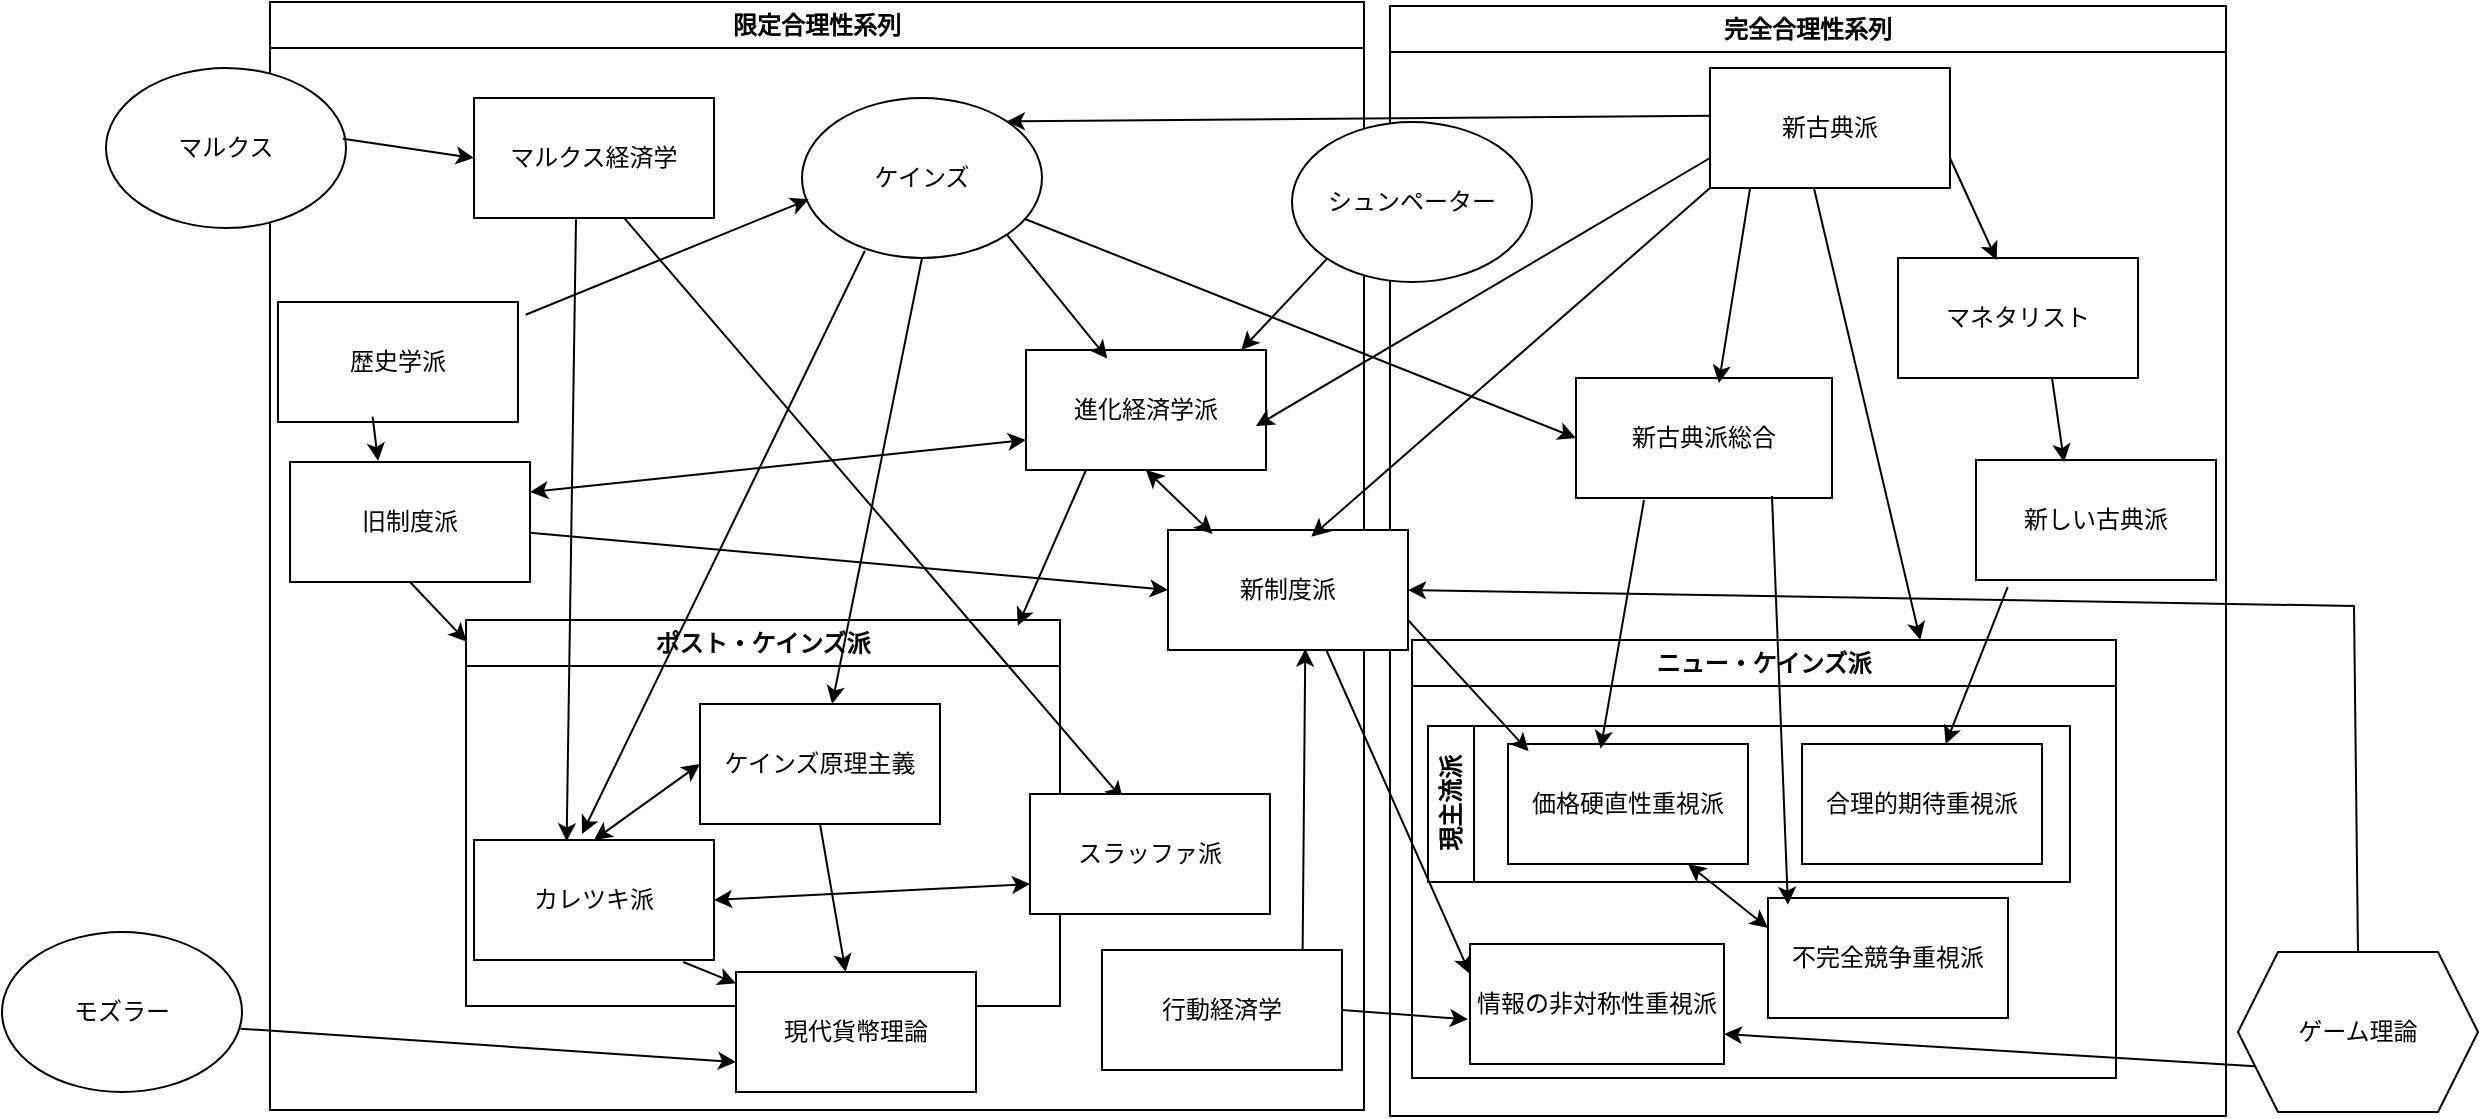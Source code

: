<mxfile version="26.0.15">
  <diagram name="ページ1" id="boBP_XGhJ_DgbDZFJ40Q">
    <mxGraphModel dx="2110" dy="948" grid="0" gridSize="10" guides="1" tooltips="1" connect="1" arrows="1" fold="1" page="0" pageScale="1" pageWidth="827" pageHeight="1169" math="0" shadow="0">
      <root>
        <mxCell id="0" />
        <mxCell id="1" parent="0" />
        <mxCell id="AHDUkJMj8YiW-9V-rh8S-30" value="ポスト・ケインズ派" style="swimlane;whiteSpace=wrap;html=1;" parent="1" vertex="1">
          <mxGeometry x="-375" y="216" width="297" height="193" as="geometry" />
        </mxCell>
        <mxCell id="AHDUkJMj8YiW-9V-rh8S-4" value="ケインズ原理主義" style="rounded=0;whiteSpace=wrap;html=1;" parent="AHDUkJMj8YiW-9V-rh8S-30" vertex="1">
          <mxGeometry x="117" y="42" width="120" height="60" as="geometry" />
        </mxCell>
        <mxCell id="AHDUkJMj8YiW-9V-rh8S-34" value="カレツキ派" style="rounded=0;whiteSpace=wrap;html=1;" parent="AHDUkJMj8YiW-9V-rh8S-30" vertex="1">
          <mxGeometry x="4" y="110" width="120" height="60" as="geometry" />
        </mxCell>
        <mxCell id="AHDUkJMj8YiW-9V-rh8S-49" value="" style="endArrow=classic;startArrow=classic;html=1;rounded=0;entryX=0;entryY=0.5;entryDx=0;entryDy=0;exitX=0.5;exitY=0;exitDx=0;exitDy=0;" parent="AHDUkJMj8YiW-9V-rh8S-30" source="AHDUkJMj8YiW-9V-rh8S-34" target="AHDUkJMj8YiW-9V-rh8S-4" edge="1">
          <mxGeometry width="50" height="50" relative="1" as="geometry">
            <mxPoint x="163" y="67" as="sourcePoint" />
            <mxPoint x="566" y="-23" as="targetPoint" />
          </mxGeometry>
        </mxCell>
        <mxCell id="AHDUkJMj8YiW-9V-rh8S-65" value="限定合理性系列" style="swimlane;whiteSpace=wrap;html=1;" parent="1" vertex="1">
          <mxGeometry x="-473" y="-93" width="547" height="554" as="geometry" />
        </mxCell>
        <mxCell id="AHDUkJMj8YiW-9V-rh8S-7" value="マルクス経済学" style="rounded=0;whiteSpace=wrap;html=1;" parent="AHDUkJMj8YiW-9V-rh8S-65" vertex="1">
          <mxGeometry x="102" y="48" width="120" height="60" as="geometry" />
        </mxCell>
        <mxCell id="AHDUkJMj8YiW-9V-rh8S-68" value="" style="endArrow=classic;html=1;rounded=0;entryX=0.388;entryY=0.047;entryDx=0;entryDy=0;exitX=0.628;exitY=1.006;exitDx=0;exitDy=0;exitPerimeter=0;entryPerimeter=0;" parent="AHDUkJMj8YiW-9V-rh8S-65" source="AHDUkJMj8YiW-9V-rh8S-7" target="AHDUkJMj8YiW-9V-rh8S-43" edge="1">
          <mxGeometry width="50" height="50" relative="1" as="geometry">
            <mxPoint x="-141" y="293" as="sourcePoint" />
            <mxPoint x="-91" y="243" as="targetPoint" />
          </mxGeometry>
        </mxCell>
        <mxCell id="AHDUkJMj8YiW-9V-rh8S-3" value="旧制度派" style="rounded=0;whiteSpace=wrap;html=1;" parent="AHDUkJMj8YiW-9V-rh8S-65" vertex="1">
          <mxGeometry x="10" y="230" width="120" height="60" as="geometry" />
        </mxCell>
        <mxCell id="VeQA7fgHVSpjSWg_4I_0-2" value="行動経済学" style="rounded=0;whiteSpace=wrap;html=1;" parent="AHDUkJMj8YiW-9V-rh8S-65" vertex="1">
          <mxGeometry x="416" y="474" width="120" height="60" as="geometry" />
        </mxCell>
        <mxCell id="AHDUkJMj8YiW-9V-rh8S-43" value="スラッファ派" style="rounded=0;whiteSpace=wrap;html=1;" parent="AHDUkJMj8YiW-9V-rh8S-65" vertex="1">
          <mxGeometry x="380" y="396" width="120" height="60" as="geometry" />
        </mxCell>
        <mxCell id="AHDUkJMj8YiW-9V-rh8S-8" value="進化経済学派" style="rounded=0;whiteSpace=wrap;html=1;" parent="AHDUkJMj8YiW-9V-rh8S-65" vertex="1">
          <mxGeometry x="378" y="174" width="120" height="60" as="geometry" />
        </mxCell>
        <mxCell id="AHDUkJMj8YiW-9V-rh8S-61" value="" style="endArrow=classic;startArrow=classic;html=1;rounded=0;entryX=0;entryY=0.75;entryDx=0;entryDy=0;exitX=1;exitY=0.25;exitDx=0;exitDy=0;" parent="AHDUkJMj8YiW-9V-rh8S-65" source="AHDUkJMj8YiW-9V-rh8S-3" target="AHDUkJMj8YiW-9V-rh8S-8" edge="1">
          <mxGeometry width="50" height="50" relative="1" as="geometry">
            <mxPoint x="194" y="254" as="sourcePoint" />
            <mxPoint x="681" y="183" as="targetPoint" />
          </mxGeometry>
        </mxCell>
        <mxCell id="uoVccDKrm7SZrwwqsDwe-2" value="" style="endArrow=classic;html=1;rounded=0;exitX=0;exitY=0.75;exitDx=0;exitDy=0;" parent="AHDUkJMj8YiW-9V-rh8S-65" source="AHDUkJMj8YiW-9V-rh8S-1" edge="1">
          <mxGeometry width="50" height="50" relative="1" as="geometry">
            <mxPoint x="443" y="262" as="sourcePoint" />
            <mxPoint x="493" y="212" as="targetPoint" />
          </mxGeometry>
        </mxCell>
        <mxCell id="AHDUkJMj8YiW-9V-rh8S-5" value="ケインズ" style="ellipse;whiteSpace=wrap;html=1;" parent="1" vertex="1">
          <mxGeometry x="-207" y="-45" width="120" height="80" as="geometry" />
        </mxCell>
        <mxCell id="AHDUkJMj8YiW-9V-rh8S-9" value="歴史学派" style="rounded=0;whiteSpace=wrap;html=1;" parent="1" vertex="1">
          <mxGeometry x="-469" y="57" width="120" height="60" as="geometry" />
        </mxCell>
        <mxCell id="AHDUkJMj8YiW-9V-rh8S-14" value="完全合理性系列" style="swimlane;whiteSpace=wrap;html=1;" parent="1" vertex="1">
          <mxGeometry x="87" y="-91" width="418" height="555" as="geometry" />
        </mxCell>
        <mxCell id="AHDUkJMj8YiW-9V-rh8S-15" value="ニュー・ケインズ派" style="swimlane;whiteSpace=wrap;html=1;" parent="AHDUkJMj8YiW-9V-rh8S-14" vertex="1">
          <mxGeometry x="11" y="317" width="352" height="219" as="geometry" />
        </mxCell>
        <mxCell id="AHDUkJMj8YiW-9V-rh8S-18" value="不完全競争重視派" style="rounded=0;whiteSpace=wrap;html=1;" parent="AHDUkJMj8YiW-9V-rh8S-15" vertex="1">
          <mxGeometry x="178" y="129" width="120" height="60" as="geometry" />
        </mxCell>
        <mxCell id="AHDUkJMj8YiW-9V-rh8S-19" value="現主流派" style="swimlane;horizontal=0;whiteSpace=wrap;html=1;" parent="AHDUkJMj8YiW-9V-rh8S-15" vertex="1">
          <mxGeometry x="8" y="43" width="321" height="78" as="geometry" />
        </mxCell>
        <mxCell id="AHDUkJMj8YiW-9V-rh8S-16" value="合理的期待重視派" style="rounded=0;whiteSpace=wrap;html=1;" parent="AHDUkJMj8YiW-9V-rh8S-19" vertex="1">
          <mxGeometry x="187" y="9" width="120" height="60" as="geometry" />
        </mxCell>
        <mxCell id="AHDUkJMj8YiW-9V-rh8S-12" value="価格硬直性重視派" style="rounded=0;whiteSpace=wrap;html=1;" parent="AHDUkJMj8YiW-9V-rh8S-19" vertex="1">
          <mxGeometry x="40" y="9" width="120" height="60" as="geometry" />
        </mxCell>
        <mxCell id="AHDUkJMj8YiW-9V-rh8S-53" value="" style="endArrow=classic;startArrow=classic;html=1;rounded=0;entryX=0.75;entryY=1;entryDx=0;entryDy=0;exitX=0;exitY=0.25;exitDx=0;exitDy=0;" parent="AHDUkJMj8YiW-9V-rh8S-15" source="AHDUkJMj8YiW-9V-rh8S-18" target="AHDUkJMj8YiW-9V-rh8S-12" edge="1">
          <mxGeometry width="50" height="50" relative="1" as="geometry">
            <mxPoint x="-112" y="229" as="sourcePoint" />
            <mxPoint x="-62" y="179" as="targetPoint" />
          </mxGeometry>
        </mxCell>
        <mxCell id="VeQA7fgHVSpjSWg_4I_0-1" value="情報の非対称性重視派" style="rounded=0;whiteSpace=wrap;html=1;" parent="AHDUkJMj8YiW-9V-rh8S-15" vertex="1">
          <mxGeometry x="29" y="152" width="127" height="60" as="geometry" />
        </mxCell>
        <mxCell id="AHDUkJMj8YiW-9V-rh8S-6" value="新しい古典派" style="rounded=0;whiteSpace=wrap;html=1;" parent="AHDUkJMj8YiW-9V-rh8S-14" vertex="1">
          <mxGeometry x="293" y="227" width="120" height="60" as="geometry" />
        </mxCell>
        <mxCell id="AHDUkJMj8YiW-9V-rh8S-10" value="マネタリスト" style="rounded=0;whiteSpace=wrap;html=1;" parent="AHDUkJMj8YiW-9V-rh8S-14" vertex="1">
          <mxGeometry x="254" y="126" width="120" height="60" as="geometry" />
        </mxCell>
        <mxCell id="AHDUkJMj8YiW-9V-rh8S-11" value="新古典派総合" style="rounded=0;whiteSpace=wrap;html=1;" parent="AHDUkJMj8YiW-9V-rh8S-14" vertex="1">
          <mxGeometry x="93" y="186" width="128" height="60" as="geometry" />
        </mxCell>
        <mxCell id="AHDUkJMj8YiW-9V-rh8S-23" value="" style="endArrow=classic;html=1;rounded=0;exitX=0.132;exitY=1.059;exitDx=0;exitDy=0;exitPerimeter=0;" parent="AHDUkJMj8YiW-9V-rh8S-14" source="AHDUkJMj8YiW-9V-rh8S-6" target="AHDUkJMj8YiW-9V-rh8S-16" edge="1">
          <mxGeometry width="50" height="50" relative="1" as="geometry">
            <mxPoint x="74" y="308" as="sourcePoint" />
            <mxPoint x="124" y="258" as="targetPoint" />
          </mxGeometry>
        </mxCell>
        <mxCell id="AHDUkJMj8YiW-9V-rh8S-38" value="シュンペーター" style="ellipse;whiteSpace=wrap;html=1;" parent="AHDUkJMj8YiW-9V-rh8S-14" vertex="1">
          <mxGeometry x="-49" y="58" width="120" height="80" as="geometry" />
        </mxCell>
        <mxCell id="AHDUkJMj8YiW-9V-rh8S-2" value="新制度派" style="rounded=0;whiteSpace=wrap;html=1;" parent="AHDUkJMj8YiW-9V-rh8S-14" vertex="1">
          <mxGeometry x="-111" y="262" width="120" height="60" as="geometry" />
        </mxCell>
        <mxCell id="AHDUkJMj8YiW-9V-rh8S-32" value="" style="endArrow=classic;html=1;rounded=0;exitX=1;exitY=0.75;exitDx=0;exitDy=0;entryX=0.086;entryY=0.061;entryDx=0;entryDy=0;entryPerimeter=0;" parent="AHDUkJMj8YiW-9V-rh8S-14" source="AHDUkJMj8YiW-9V-rh8S-2" target="AHDUkJMj8YiW-9V-rh8S-12" edge="1">
          <mxGeometry width="50" height="50" relative="1" as="geometry">
            <mxPoint x="74" y="308" as="sourcePoint" />
            <mxPoint x="124" y="258" as="targetPoint" />
          </mxGeometry>
        </mxCell>
        <mxCell id="AHDUkJMj8YiW-9V-rh8S-24" value="" style="endArrow=classic;html=1;rounded=0;entryX=0.367;entryY=0.017;entryDx=0;entryDy=0;entryPerimeter=0;" parent="AHDUkJMj8YiW-9V-rh8S-14" target="AHDUkJMj8YiW-9V-rh8S-6" edge="1">
          <mxGeometry width="50" height="50" relative="1" as="geometry">
            <mxPoint x="331" y="186" as="sourcePoint" />
            <mxPoint x="346" y="245" as="targetPoint" />
          </mxGeometry>
        </mxCell>
        <mxCell id="VeQA7fgHVSpjSWg_4I_0-15" value="" style="endArrow=classic;html=1;rounded=0;entryX=0;entryY=0.25;entryDx=0;entryDy=0;exitX=0.661;exitY=1.006;exitDx=0;exitDy=0;exitPerimeter=0;" parent="AHDUkJMj8YiW-9V-rh8S-14" source="AHDUkJMj8YiW-9V-rh8S-2" target="VeQA7fgHVSpjSWg_4I_0-1" edge="1">
          <mxGeometry width="50" height="50" relative="1" as="geometry">
            <mxPoint x="-666" y="367" as="sourcePoint" />
            <mxPoint x="-616" y="317" as="targetPoint" />
          </mxGeometry>
        </mxCell>
        <mxCell id="AHDUkJMj8YiW-9V-rh8S-21" value="" style="endArrow=classic;html=1;rounded=0;entryX=0.386;entryY=0.039;entryDx=0;entryDy=0;entryPerimeter=0;" parent="1" target="AHDUkJMj8YiW-9V-rh8S-12" edge="1">
          <mxGeometry width="50" height="50" relative="1" as="geometry">
            <mxPoint x="214" y="156" as="sourcePoint" />
            <mxPoint x="181" y="288" as="targetPoint" />
          </mxGeometry>
        </mxCell>
        <mxCell id="AHDUkJMj8YiW-9V-rh8S-22" value="" style="endArrow=classic;html=1;rounded=0;entryX=0.083;entryY=0.056;entryDx=0;entryDy=0;entryPerimeter=0;" parent="1" target="AHDUkJMj8YiW-9V-rh8S-18" edge="1">
          <mxGeometry width="50" height="50" relative="1" as="geometry">
            <mxPoint x="278" y="154" as="sourcePoint" />
            <mxPoint x="213" y="165" as="targetPoint" />
          </mxGeometry>
        </mxCell>
        <mxCell id="AHDUkJMj8YiW-9V-rh8S-25" value="" style="endArrow=classic;html=1;rounded=0;exitX=0.167;exitY=1;exitDx=0;exitDy=0;entryX=0.558;entryY=0.044;entryDx=0;entryDy=0;entryPerimeter=0;exitPerimeter=0;" parent="1" source="AHDUkJMj8YiW-9V-rh8S-1" target="AHDUkJMj8YiW-9V-rh8S-11" edge="1">
          <mxGeometry width="50" height="50" relative="1" as="geometry">
            <mxPoint x="163" y="215" as="sourcePoint" />
            <mxPoint x="255" y="92" as="targetPoint" />
          </mxGeometry>
        </mxCell>
        <mxCell id="AHDUkJMj8YiW-9V-rh8S-26" value="" style="endArrow=classic;html=1;rounded=0;entryX=0.411;entryY=0.017;entryDx=0;entryDy=0;entryPerimeter=0;exitX=1;exitY=0.75;exitDx=0;exitDy=0;" parent="1" source="AHDUkJMj8YiW-9V-rh8S-1" target="AHDUkJMj8YiW-9V-rh8S-10" edge="1">
          <mxGeometry width="50" height="50" relative="1" as="geometry">
            <mxPoint x="398" y="9" as="sourcePoint" />
            <mxPoint x="213" y="165" as="targetPoint" />
          </mxGeometry>
        </mxCell>
        <mxCell id="AHDUkJMj8YiW-9V-rh8S-28" value="" style="endArrow=classic;html=1;rounded=0;exitX=0.5;exitY=1;exitDx=0;exitDy=0;" parent="1" source="AHDUkJMj8YiW-9V-rh8S-5" target="AHDUkJMj8YiW-9V-rh8S-4" edge="1">
          <mxGeometry width="50" height="50" relative="1" as="geometry">
            <mxPoint x="163" y="215" as="sourcePoint" />
            <mxPoint x="213" y="165" as="targetPoint" />
          </mxGeometry>
        </mxCell>
        <mxCell id="AHDUkJMj8YiW-9V-rh8S-31" value="" style="endArrow=classic;html=1;rounded=0;entryX=0;entryY=0.5;entryDx=0;entryDy=0;" parent="1" source="AHDUkJMj8YiW-9V-rh8S-3" target="AHDUkJMj8YiW-9V-rh8S-2" edge="1">
          <mxGeometry width="50" height="50" relative="1" as="geometry">
            <mxPoint x="163" y="215" as="sourcePoint" />
            <mxPoint x="213" y="165" as="targetPoint" />
          </mxGeometry>
        </mxCell>
        <mxCell id="AHDUkJMj8YiW-9V-rh8S-33" value="" style="endArrow=classic;html=1;rounded=0;exitX=0;exitY=1;exitDx=0;exitDy=0;entryX=0.597;entryY=0.056;entryDx=0;entryDy=0;entryPerimeter=0;" parent="1" source="AHDUkJMj8YiW-9V-rh8S-1" target="AHDUkJMj8YiW-9V-rh8S-2" edge="1">
          <mxGeometry width="50" height="50" relative="1" as="geometry">
            <mxPoint x="163" y="215" as="sourcePoint" />
            <mxPoint x="213" y="165" as="targetPoint" />
          </mxGeometry>
        </mxCell>
        <mxCell id="AHDUkJMj8YiW-9V-rh8S-35" value="マルクス" style="ellipse;whiteSpace=wrap;html=1;" parent="1" vertex="1">
          <mxGeometry x="-555" y="-60" width="120" height="80" as="geometry" />
        </mxCell>
        <mxCell id="AHDUkJMj8YiW-9V-rh8S-36" value="" style="endArrow=classic;html=1;rounded=0;exitX=0.987;exitY=0.442;exitDx=0;exitDy=0;entryX=0;entryY=0.5;entryDx=0;entryDy=0;exitPerimeter=0;" parent="1" source="AHDUkJMj8YiW-9V-rh8S-35" target="AHDUkJMj8YiW-9V-rh8S-7" edge="1">
          <mxGeometry width="50" height="50" relative="1" as="geometry">
            <mxPoint x="163" y="215" as="sourcePoint" />
            <mxPoint x="213" y="165" as="targetPoint" />
          </mxGeometry>
        </mxCell>
        <mxCell id="AHDUkJMj8YiW-9V-rh8S-39" value="" style="endArrow=classic;html=1;rounded=0;exitX=0;exitY=1;exitDx=0;exitDy=0;entryX=0.897;entryY=0;entryDx=0;entryDy=0;entryPerimeter=0;" parent="1" source="AHDUkJMj8YiW-9V-rh8S-38" target="AHDUkJMj8YiW-9V-rh8S-8" edge="1">
          <mxGeometry width="50" height="50" relative="1" as="geometry">
            <mxPoint x="163" y="215" as="sourcePoint" />
            <mxPoint x="213" y="165" as="targetPoint" />
          </mxGeometry>
        </mxCell>
        <mxCell id="AHDUkJMj8YiW-9V-rh8S-40" value="" style="endArrow=classic;html=1;rounded=0;exitX=0.01;exitY=0.398;exitDx=0;exitDy=0;exitPerimeter=0;entryX=1;entryY=0;entryDx=0;entryDy=0;" parent="1" source="AHDUkJMj8YiW-9V-rh8S-1" target="AHDUkJMj8YiW-9V-rh8S-5" edge="1">
          <mxGeometry width="50" height="50" relative="1" as="geometry">
            <mxPoint x="319" y="-35" as="sourcePoint" />
            <mxPoint x="213" y="165" as="targetPoint" />
          </mxGeometry>
        </mxCell>
        <mxCell id="AHDUkJMj8YiW-9V-rh8S-41" value="" style="endArrow=classic;html=1;rounded=0;exitX=0.394;exitY=0.956;exitDx=0;exitDy=0;exitPerimeter=0;entryX=0.367;entryY=-0.008;entryDx=0;entryDy=0;entryPerimeter=0;" parent="1" source="AHDUkJMj8YiW-9V-rh8S-9" target="AHDUkJMj8YiW-9V-rh8S-3" edge="1">
          <mxGeometry width="50" height="50" relative="1" as="geometry">
            <mxPoint x="163" y="215" as="sourcePoint" />
            <mxPoint x="-481" y="218" as="targetPoint" />
          </mxGeometry>
        </mxCell>
        <mxCell id="AHDUkJMj8YiW-9V-rh8S-29" value="" style="endArrow=classic;html=1;rounded=0;exitX=0.425;exitY=1.011;exitDx=0;exitDy=0;exitPerimeter=0;entryX=0.386;entryY=0.011;entryDx=0;entryDy=0;entryPerimeter=0;" parent="1" source="AHDUkJMj8YiW-9V-rh8S-7" target="AHDUkJMj8YiW-9V-rh8S-34" edge="1">
          <mxGeometry width="50" height="50" relative="1" as="geometry">
            <mxPoint x="163" y="215" as="sourcePoint" />
            <mxPoint x="-327" y="122" as="targetPoint" />
          </mxGeometry>
        </mxCell>
        <mxCell id="AHDUkJMj8YiW-9V-rh8S-44" value="" style="endArrow=classic;html=1;rounded=0;exitX=0.5;exitY=1;exitDx=0;exitDy=0;entryX=0.001;entryY=0.056;entryDx=0;entryDy=0;entryPerimeter=0;" parent="1" source="AHDUkJMj8YiW-9V-rh8S-3" target="AHDUkJMj8YiW-9V-rh8S-30" edge="1">
          <mxGeometry width="50" height="50" relative="1" as="geometry">
            <mxPoint x="163" y="215" as="sourcePoint" />
            <mxPoint x="213" y="165" as="targetPoint" />
          </mxGeometry>
        </mxCell>
        <mxCell id="AHDUkJMj8YiW-9V-rh8S-47" value="現代貨幣理論" style="rounded=0;whiteSpace=wrap;html=1;" parent="1" vertex="1">
          <mxGeometry x="-240" y="392" width="120" height="60" as="geometry" />
        </mxCell>
        <mxCell id="AHDUkJMj8YiW-9V-rh8S-46" value="" style="endArrow=classic;html=1;rounded=0;exitX=0.5;exitY=1;exitDx=0;exitDy=0;" parent="1" source="AHDUkJMj8YiW-9V-rh8S-4" target="AHDUkJMj8YiW-9V-rh8S-47" edge="1">
          <mxGeometry width="50" height="50" relative="1" as="geometry">
            <mxPoint x="163" y="286" as="sourcePoint" />
            <mxPoint x="-130" y="414" as="targetPoint" />
          </mxGeometry>
        </mxCell>
        <mxCell id="AHDUkJMj8YiW-9V-rh8S-54" value="" style="endArrow=classic;html=1;rounded=0;exitX=0.872;exitY=1.017;exitDx=0;exitDy=0;exitPerimeter=0;" parent="1" source="AHDUkJMj8YiW-9V-rh8S-34" target="AHDUkJMj8YiW-9V-rh8S-47" edge="1">
          <mxGeometry width="50" height="50" relative="1" as="geometry">
            <mxPoint x="163" y="286" as="sourcePoint" />
            <mxPoint x="213" y="236" as="targetPoint" />
          </mxGeometry>
        </mxCell>
        <mxCell id="AHDUkJMj8YiW-9V-rh8S-55" value="" style="endArrow=classic;html=1;rounded=0;exitX=0.994;exitY=0.604;exitDx=0;exitDy=0;entryX=0;entryY=0.75;entryDx=0;entryDy=0;exitPerimeter=0;" parent="1" source="AHDUkJMj8YiW-9V-rh8S-56" target="AHDUkJMj8YiW-9V-rh8S-47" edge="1">
          <mxGeometry width="50" height="50" relative="1" as="geometry">
            <mxPoint x="-247" y="545" as="sourcePoint" />
            <mxPoint x="-197" y="495" as="targetPoint" />
          </mxGeometry>
        </mxCell>
        <mxCell id="AHDUkJMj8YiW-9V-rh8S-56" value="モズラー" style="ellipse;whiteSpace=wrap;html=1;" parent="1" vertex="1">
          <mxGeometry x="-607" y="372" width="120" height="80" as="geometry" />
        </mxCell>
        <mxCell id="AHDUkJMj8YiW-9V-rh8S-50" value="" style="endArrow=classic;startArrow=classic;html=1;rounded=0;entryX=1;entryY=0.5;entryDx=0;entryDy=0;exitX=0;exitY=0.75;exitDx=0;exitDy=0;" parent="1" source="AHDUkJMj8YiW-9V-rh8S-43" target="AHDUkJMj8YiW-9V-rh8S-34" edge="1">
          <mxGeometry width="50" height="50" relative="1" as="geometry">
            <mxPoint x="163" y="286" as="sourcePoint" />
            <mxPoint x="213" y="236" as="targetPoint" />
          </mxGeometry>
        </mxCell>
        <mxCell id="AHDUkJMj8YiW-9V-rh8S-58" value="" style="endArrow=classic;html=1;rounded=0;entryX=0.339;entryY=0.072;entryDx=0;entryDy=0;entryPerimeter=0;exitX=1;exitY=1;exitDx=0;exitDy=0;" parent="1" source="AHDUkJMj8YiW-9V-rh8S-5" target="AHDUkJMj8YiW-9V-rh8S-8" edge="1">
          <mxGeometry width="50" height="50" relative="1" as="geometry">
            <mxPoint x="163" y="299" as="sourcePoint" />
            <mxPoint x="213" y="249" as="targetPoint" />
          </mxGeometry>
        </mxCell>
        <mxCell id="AHDUkJMj8YiW-9V-rh8S-59" value="" style="endArrow=classic;startArrow=classic;html=1;rounded=0;entryX=0.5;entryY=1;entryDx=0;entryDy=0;exitX=0.186;exitY=0.033;exitDx=0;exitDy=0;exitPerimeter=0;" parent="1" source="AHDUkJMj8YiW-9V-rh8S-2" target="AHDUkJMj8YiW-9V-rh8S-8" edge="1">
          <mxGeometry width="50" height="50" relative="1" as="geometry">
            <mxPoint x="-128" y="166" as="sourcePoint" />
            <mxPoint x="-78" y="116" as="targetPoint" />
          </mxGeometry>
        </mxCell>
        <mxCell id="AHDUkJMj8YiW-9V-rh8S-60" value="" style="endArrow=classic;html=1;rounded=0;exitX=1.032;exitY=0.106;exitDx=0;exitDy=0;exitPerimeter=0;entryX=0.028;entryY=0.633;entryDx=0;entryDy=0;entryPerimeter=0;" parent="1" source="AHDUkJMj8YiW-9V-rh8S-9" target="AHDUkJMj8YiW-9V-rh8S-5" edge="1">
          <mxGeometry width="50" height="50" relative="1" as="geometry">
            <mxPoint x="-415" y="50" as="sourcePoint" />
            <mxPoint x="209" y="90" as="targetPoint" />
          </mxGeometry>
        </mxCell>
        <mxCell id="AHDUkJMj8YiW-9V-rh8S-63" value="" style="endArrow=classic;html=1;rounded=0;exitX=0.25;exitY=1;exitDx=0;exitDy=0;entryX=0.929;entryY=0.015;entryDx=0;entryDy=0;entryPerimeter=0;" parent="1" source="AHDUkJMj8YiW-9V-rh8S-8" target="AHDUkJMj8YiW-9V-rh8S-30" edge="1">
          <mxGeometry width="50" height="50" relative="1" as="geometry">
            <mxPoint x="158" y="300" as="sourcePoint" />
            <mxPoint x="208" y="250" as="targetPoint" />
          </mxGeometry>
        </mxCell>
        <mxCell id="AHDUkJMj8YiW-9V-rh8S-64" value="" style="endArrow=classic;html=1;rounded=0;entryX=0;entryY=0.5;entryDx=0;entryDy=0;" parent="1" source="AHDUkJMj8YiW-9V-rh8S-5" target="AHDUkJMj8YiW-9V-rh8S-11" edge="1">
          <mxGeometry width="50" height="50" relative="1" as="geometry">
            <mxPoint x="71" y="209" as="sourcePoint" />
            <mxPoint x="121" y="159" as="targetPoint" />
          </mxGeometry>
        </mxCell>
        <mxCell id="AHDUkJMj8YiW-9V-rh8S-67" value="" style="endArrow=classic;html=1;rounded=0;exitX=0.262;exitY=0.955;exitDx=0;exitDy=0;exitPerimeter=0;" parent="1" source="AHDUkJMj8YiW-9V-rh8S-5" edge="1">
          <mxGeometry width="50" height="50" relative="1" as="geometry">
            <mxPoint x="-569" y="220" as="sourcePoint" />
            <mxPoint x="-317" y="323" as="targetPoint" />
          </mxGeometry>
        </mxCell>
        <mxCell id="AHDUkJMj8YiW-9V-rh8S-69" value="" style="endArrow=classic;html=1;rounded=0;exitX=0.433;exitY=1;exitDx=0;exitDy=0;exitPerimeter=0;entryX=0.722;entryY=0;entryDx=0;entryDy=0;entryPerimeter=0;" parent="1" source="AHDUkJMj8YiW-9V-rh8S-1" target="AHDUkJMj8YiW-9V-rh8S-15" edge="1">
          <mxGeometry width="50" height="50" relative="1" as="geometry">
            <mxPoint x="313" y="257" as="sourcePoint" />
            <mxPoint x="363" y="207" as="targetPoint" />
          </mxGeometry>
        </mxCell>
        <mxCell id="VeQA7fgHVSpjSWg_4I_0-3" value="" style="endArrow=classic;html=1;rounded=0;entryX=0.572;entryY=0.989;entryDx=0;entryDy=0;entryPerimeter=0;exitX=0.836;exitY=0;exitDx=0;exitDy=0;exitPerimeter=0;" parent="1" source="VeQA7fgHVSpjSWg_4I_0-2" target="AHDUkJMj8YiW-9V-rh8S-2" edge="1">
          <mxGeometry width="50" height="50" relative="1" as="geometry">
            <mxPoint x="49" y="377" as="sourcePoint" />
            <mxPoint x="97.711" y="333" as="targetPoint" />
          </mxGeometry>
        </mxCell>
        <mxCell id="VeQA7fgHVSpjSWg_4I_0-4" value="" style="endArrow=classic;html=1;rounded=0;entryX=-0.008;entryY=0.628;entryDx=0;entryDy=0;entryPerimeter=0;exitX=1;exitY=0.5;exitDx=0;exitDy=0;" parent="1" source="VeQA7fgHVSpjSWg_4I_0-2" target="VeQA7fgHVSpjSWg_4I_0-1" edge="1">
          <mxGeometry width="50" height="50" relative="1" as="geometry">
            <mxPoint x="56" y="447" as="sourcePoint" />
            <mxPoint x="106" y="397" as="targetPoint" />
          </mxGeometry>
        </mxCell>
        <mxCell id="VeQA7fgHVSpjSWg_4I_0-11" value="ゲーム理論" style="shape=hexagon;perimeter=hexagonPerimeter2;whiteSpace=wrap;html=1;fixedSize=1;" parent="1" vertex="1">
          <mxGeometry x="511" y="382" width="120" height="80" as="geometry" />
        </mxCell>
        <mxCell id="VeQA7fgHVSpjSWg_4I_0-12" value="" style="endArrow=classic;html=1;rounded=0;" parent="1" target="AHDUkJMj8YiW-9V-rh8S-1" edge="1">
          <mxGeometry width="50" height="50" relative="1" as="geometry">
            <mxPoint x="319" y="-35" as="sourcePoint" />
            <mxPoint x="-87" y="-9" as="targetPoint" />
          </mxGeometry>
        </mxCell>
        <mxCell id="AHDUkJMj8YiW-9V-rh8S-1" value="新古典派" style="rounded=0;whiteSpace=wrap;html=1;" parent="1" vertex="1">
          <mxGeometry x="247" y="-60" width="120" height="60" as="geometry" />
        </mxCell>
        <mxCell id="VeQA7fgHVSpjSWg_4I_0-13" value="" style="endArrow=classic;html=1;rounded=0;entryX=1;entryY=0.75;entryDx=0;entryDy=0;exitX=0;exitY=0.75;exitDx=0;exitDy=0;" parent="1" source="VeQA7fgHVSpjSWg_4I_0-11" target="VeQA7fgHVSpjSWg_4I_0-1" edge="1">
          <mxGeometry width="50" height="50" relative="1" as="geometry">
            <mxPoint x="272" y="212" as="sourcePoint" />
            <mxPoint x="322" y="162" as="targetPoint" />
          </mxGeometry>
        </mxCell>
        <mxCell id="VeQA7fgHVSpjSWg_4I_0-14" value="" style="endArrow=classic;html=1;rounded=0;exitX=0.5;exitY=0;exitDx=0;exitDy=0;entryX=1;entryY=0.5;entryDx=0;entryDy=0;" parent="1" source="VeQA7fgHVSpjSWg_4I_0-11" target="AHDUkJMj8YiW-9V-rh8S-2" edge="1">
          <mxGeometry width="50" height="50" relative="1" as="geometry">
            <mxPoint x="565" y="337" as="sourcePoint" />
            <mxPoint x="615" y="287" as="targetPoint" />
            <Array as="points">
              <mxPoint x="569" y="209" />
            </Array>
          </mxGeometry>
        </mxCell>
      </root>
    </mxGraphModel>
  </diagram>
</mxfile>
